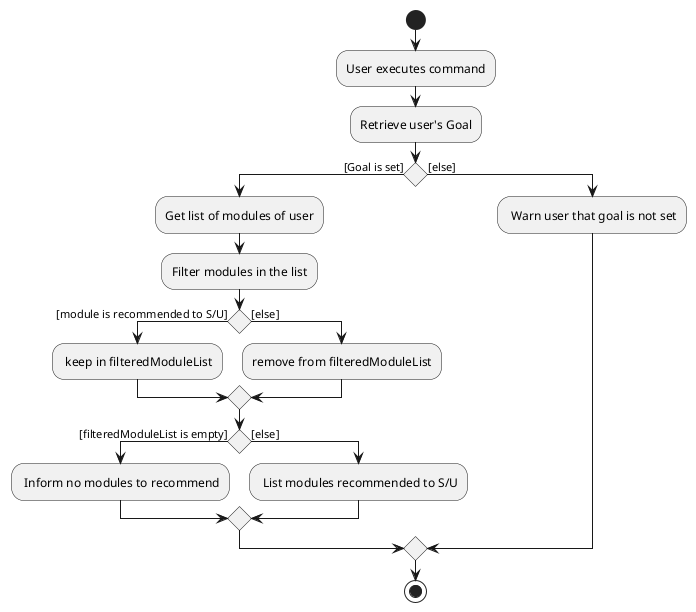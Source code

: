@startuml
start
:User executes command;
:Retrieve user's Goal;
'Since the beta syntax does not support placing the condition outside the
'diamond we place it as the true branch instead.

if () then ([Goal is set])
    :Get list of modules of user;
    :Filter modules in the list;
    if () then ([module is recommended to S/U])
        : keep in filteredModuleList;
    else ([else])
        :remove from filteredModuleList;
    endif
    if () then ([filteredModuleList is empty])
        : Inform no modules to recommend;
    else ([else])
        : List modules recommended to S/U;
    endif
else ([else])
: Warn user that goal is not set;
endif
stop
@enduml
